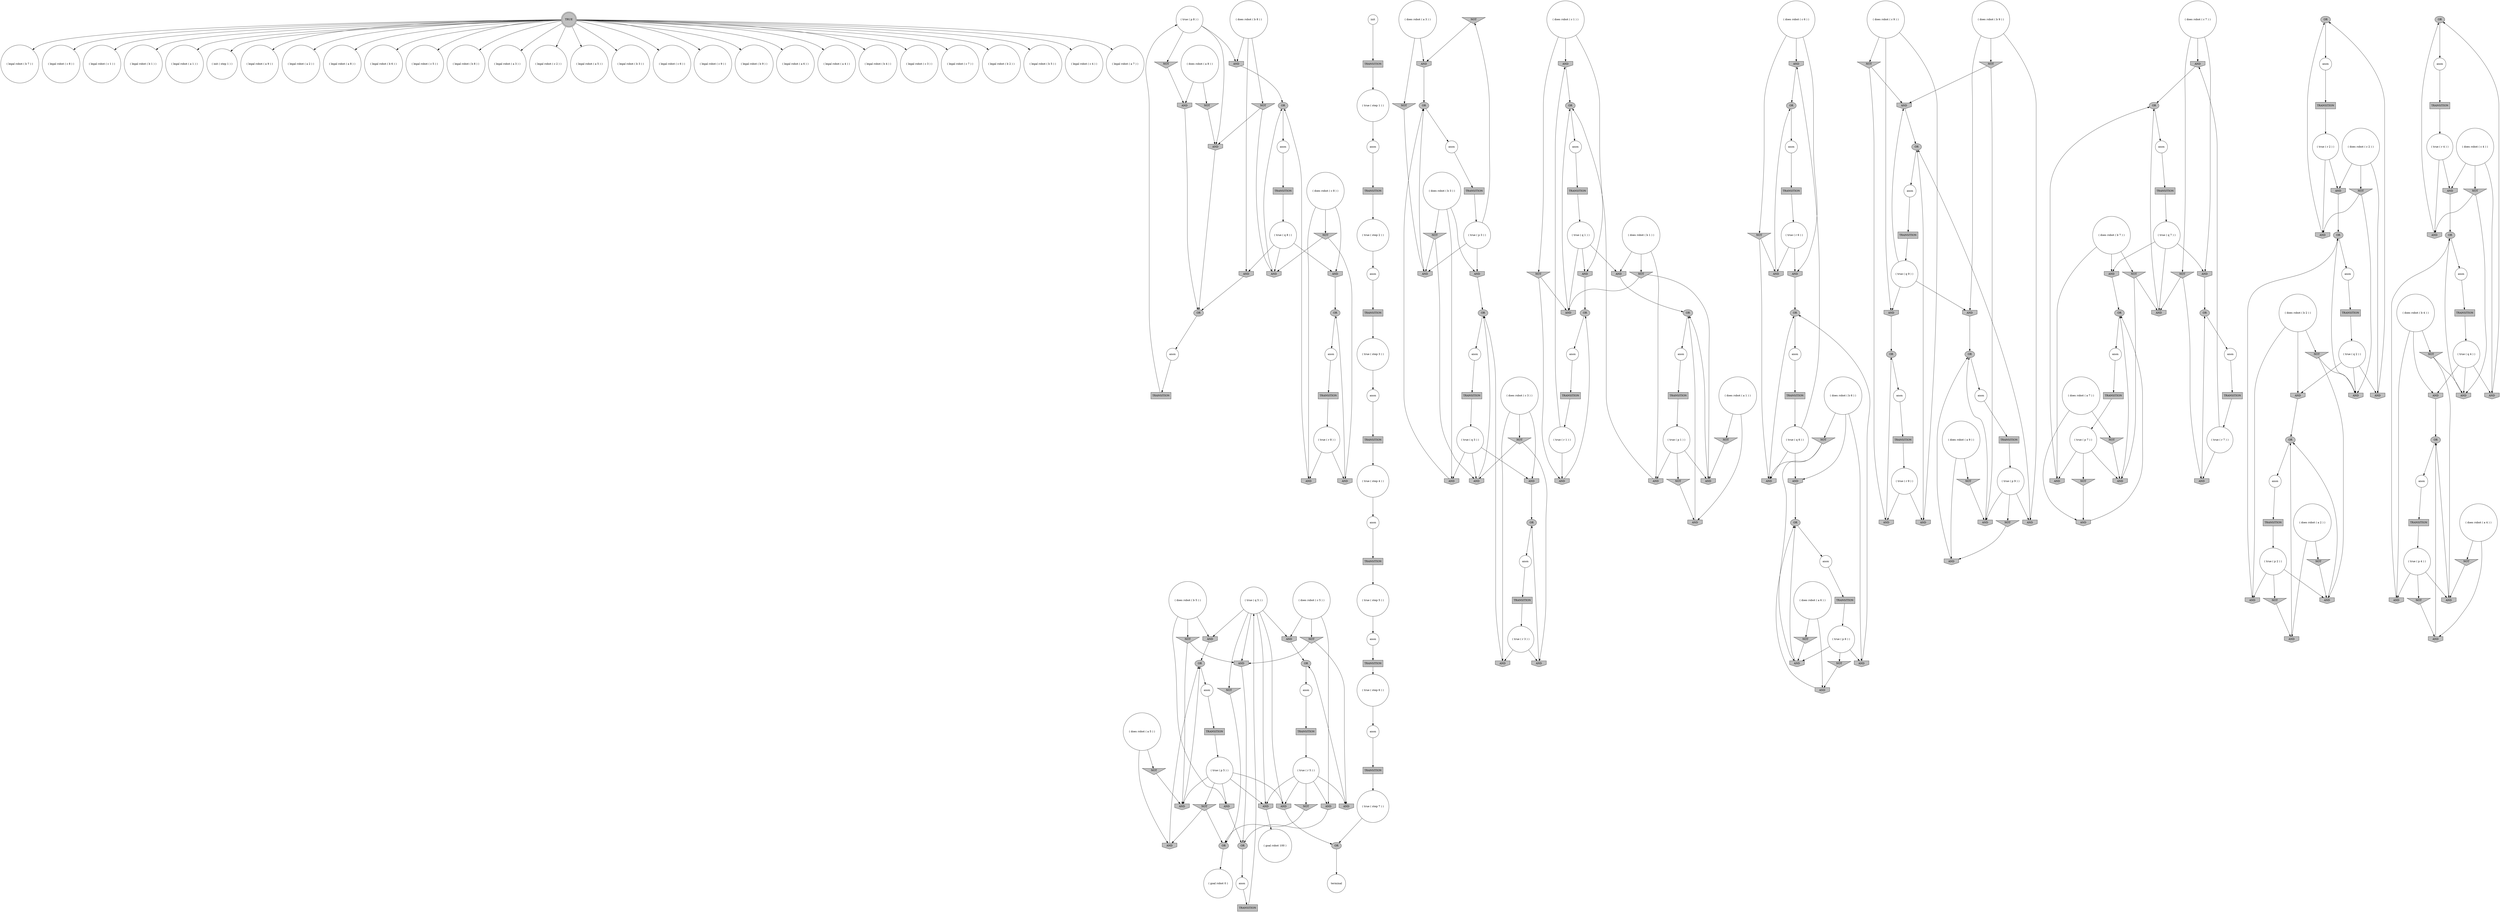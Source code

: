 digraph propNet
{
	"@b364dcb"[shape=circle, style= filled, fillcolor=white, label="( legal robot ( b 7 ) )"]; 
	"@1786ed7a"[shape=circle, style= filled, fillcolor=white, label="( true ( p 8 ) )"]; "@1786ed7a"->"@1a3526cf"; "@1786ed7a"->"@15d45d9"; "@1786ed7a"->"@70a1c582"; 
	"@4826dfcc"[shape=circle, style= filled, fillcolor=white, label="( goal robot 100 )"]; 
	"@5c5f1c48"[shape=invhouse, style= filled, fillcolor=grey, label="AND"]; "@5c5f1c48"->"@74c12978"; 
	"@3b06433d"[shape=invtriangle, style= filled, fillcolor=grey, label="NOT"]; "@3b06433d"->"@18287811"; 
	"@bd056de"[shape=invhouse, style= filled, fillcolor=grey, label="AND"]; "@bd056de"->"@66e8c7db"; 
	"@3852eef4"[shape=circle, style= filled, fillcolor=white, label="( legal robot ( c 8 ) )"]; 
	"@103c37f4"[shape=invhouse, style= filled, fillcolor=grey, label="AND"]; "@103c37f4"->"@46e13e7b"; 
	"@114562c5"[shape=box, style= filled, fillcolor=grey, label="TRANSITION"]; "@114562c5"->"@6c229ed4"; 
	"@1fb88122"[shape=circle, style= filled, fillcolor=white, label="anon"]; "@1fb88122"->"@30c26c8f"; 
	"@dda2737"[shape=ellipse, style= filled, fillcolor=grey, label="OR"]; "@dda2737"->"@6d4492fb"; 
	"@79f7abae"[shape=circle, style= filled, fillcolor=white, label="( does robot ( a 1 ) )"]; "@79f7abae"->"@7f2ea1dd"; "@79f7abae"->"@73286b10"; 
	"@23461d1"[shape=circle, style= filled, fillcolor=white, label="( true ( p 3 ) )"]; "@23461d1"->"@1633c3e6"; "@23461d1"->"@3b06433d"; "@23461d1"->"@7a5388b5"; 
	"@609f3e95"[shape=circle, style= filled, fillcolor=white, label="( does robot ( a 5 ) )"]; "@609f3e95"->"@76c5d9c1"; "@609f3e95"->"@5dbbd583"; 
	"@3d31f2b4"[shape=invtriangle, style= filled, fillcolor=grey, label="NOT"]; "@3d31f2b4"->"@506937f9"; "@3d31f2b4"->"@1a3526cf"; 
	"@521ba1d9"[shape=invtriangle, style= filled, fillcolor=grey, label="NOT"]; "@521ba1d9"->"@7a5388b5"; 
	"@28294f62"[shape=invtriangle, style= filled, fillcolor=grey, label="NOT"]; "@28294f62"->"@301abf87"; "@28294f62"->"@56e20ef8"; 
	"@5acad437"[shape=invhouse, style= filled, fillcolor=grey, label="AND"]; "@5acad437"->"@7aba175f"; 
	"@7b99f8e6"[shape=invtriangle, style= filled, fillcolor=grey, label="NOT"]; "@7b99f8e6"->"@3857dc15"; "@7b99f8e6"->"@39a4036f"; 
	"@190872ce"[shape=invhouse, style= filled, fillcolor=grey, label="AND"]; "@190872ce"->"@46e13e7b"; 
	"@15a4eb56"[shape=invhouse, style= filled, fillcolor=grey, label="AND"]; "@15a4eb56"->"@6d0718b7"; 
	"@3eb68e0e"[shape=box, style= filled, fillcolor=grey, label="TRANSITION"]; "@3eb68e0e"->"@3dd81ec9"; 
	"@39a4036f"[shape=invhouse, style= filled, fillcolor=grey, label="AND"]; "@39a4036f"->"@1217e615"; 
	"@57e40274"[shape=invhouse, style= filled, fillcolor=grey, label="AND"]; "@57e40274"->"@a25ef73"; 
	"@5b5b55bc"[shape=ellipse, style= filled, fillcolor=grey, label="OR"]; "@5b5b55bc"->"@4959d87f"; 
	"@33a998c7"[shape=box, style= filled, fillcolor=grey, label="TRANSITION"]; "@33a998c7"->"@1053a9d5"; 
	"@412beeec"[shape=box, style= filled, fillcolor=grey, label="TRANSITION"]; "@412beeec"->"@5ff6de1"; 
	"@5da5e65f"[shape=circle, style= filled, fillcolor=white, label="( does robot ( b 2 ) )"]; "@5da5e65f"->"@690ff62a"; "@5da5e65f"->"@36b79701"; "@5da5e65f"->"@651ee017"; 
	"@71d382ab"[shape=circle, style= filled, fillcolor=white, label="( legal robot ( c 1 ) )"]; 
	"@54cee271"[shape=box, style= filled, fillcolor=grey, label="TRANSITION"]; "@54cee271"->"@3d950e0a"; 
	"@69e94001"[shape=circle, style= filled, fillcolor=white, label="anon"]; "@69e94001"->"@52287b58"; 
	"@31836aea"[shape=invhouse, style= filled, fillcolor=grey, label="AND"]; "@31836aea"->"@66e8c7db"; 
	"@7284aa02"[shape=ellipse, style= filled, fillcolor=grey, label="OR"]; "@7284aa02"->"@63b5a40a"; 
	"@64273f4e"[shape=invhouse, style= filled, fillcolor=grey, label="AND"]; "@64273f4e"->"@5dac13d7"; 
	"@6d56d7c8"[shape=circle, style= filled, fillcolor=white, label="( legal robot ( b 1 ) )"]; 
	"@41c7d56b"[shape=circle, style= filled, fillcolor=white, label="anon"]; "@41c7d56b"->"@4b94ba17"; 
	"@74b70648"[shape=box, style= filled, fillcolor=grey, label="TRANSITION"]; "@74b70648"->"@1ca37c6a"; 
	"@1f61509b"[shape=box, style= filled, fillcolor=grey, label="TRANSITION"]; "@1f61509b"->"@2c1450bd"; 
	"@699c9f16"[shape=circle, style= filled, fillcolor=white, label="anon"]; "@699c9f16"->"@2c65394b"; 
	"@62577c5e"[shape=box, style= filled, fillcolor=grey, label="TRANSITION"]; "@62577c5e"->"@6d13e8f3"; 
	"@2c92af24"[shape=box, style= filled, fillcolor=grey, label="TRANSITION"]; "@2c92af24"->"@3edd89f9"; 
	"@495a2dc4"[shape=circle, style= filled, fillcolor=white, label="( true ( r 4 ) )"]; "@495a2dc4"->"@51af4309"; "@495a2dc4"->"@679b2faf"; 
	"@3c870e2f"[shape=invhouse, style= filled, fillcolor=grey, label="AND"]; "@3c870e2f"->"@64626fd2"; 
	"@2743724e"[shape=box, style= filled, fillcolor=grey, label="TRANSITION"]; "@2743724e"->"@495a2dc4"; 
	"@66c360a5"[shape=circle, style= filled, fillcolor=white, label="( legal robot ( a 1 ) )"]; 
	"@4fc64ed8"[shape=circle, style= filled, fillcolor=white, label="anon"]; "@4fc64ed8"->"@3c6b93c5"; 
	"@6dabbec4"[shape=invhouse, style= filled, fillcolor=grey, label="AND"]; "@6dabbec4"->"@7284aa02"; 
	"@408b6c39"[shape=circle, style= filled, fillcolor=white, label="anon"]; "@408b6c39"->"@1029f93b"; 
	"@5c76458f"[shape=circle, style= filled, fillcolor=white, label="( init ( step 1 ) )"]; 
	"@1627c16"[shape=circle, style= filled, fillcolor=white, label="anon"]; "@1627c16"->"@dfeaf06"; 
	"@4cd1ad08"[shape=circle, style= filled, fillcolor=white, label="anon"]; "@4cd1ad08"->"@436d4b50"; 
	"@262f4813"[shape=invhouse, style= filled, fillcolor=grey, label="AND"]; "@262f4813"->"@1217e615"; 
	"@20c62080"[shape=circle, style= filled, fillcolor=white, label="( true ( r 8 ) )"]; "@20c62080"->"@5b2ddfe4"; "@20c62080"->"@6e30fc1f"; 
	"@4b51ac10"[shape=circle, style= filled, fillcolor=white, label="( goal robot 0 )"]; 
	"@32b95f72"[shape=circle, style= filled, fillcolor=white, label="( does robot ( c 1 ) )"]; "@32b95f72"->"@bd056de"; "@32b95f72"->"@bba92db"; "@32b95f72"->"@28294f62"; 
	"@6e30fc1f"[shape=invhouse, style= filled, fillcolor=grey, label="AND"]; "@6e30fc1f"->"@3c0a30fd"; 
	"@3979c7cf"[shape=invhouse, style= filled, fillcolor=grey, label="AND"]; "@3979c7cf"->"@6699176f"; 
	"@50a69b6b"[shape=circle, style= filled, fillcolor=white, label="( true ( q 8 ) )"]; "@50a69b6b"->"@37c398e"; "@50a69b6b"->"@506937f9"; "@50a69b6b"->"@4e842e74"; 
	"@4a2ba88c"[shape=invtriangle, style= filled, fillcolor=grey, label="NOT"]; "@4a2ba88c"->"@7846a55e"; "@4a2ba88c"->"@27ed688f"; 
	"@3d950e0a"[shape=circle, style= filled, fillcolor=white, label="( true ( step 1 ) )"]; "@3d950e0a"->"@52257b34"; 
	"@464d28c7"[shape=invhouse, style= filled, fillcolor=grey, label="AND"]; "@464d28c7"->"@64626fd2"; 
	"@3d89acb5"[shape=ellipse, style= filled, fillcolor=grey, label="OR"]; "@3d89acb5"->"@19a9bea3"; 
	"@3c992fa5"[shape=circle, style= filled, fillcolor=white, label="anon"]; "@3c992fa5"->"@412beeec"; 
	"@4cad4d40"[shape=circle, style= filled, fillcolor=white, label="( true ( q 5 ) )"]; "@4cad4d40"->"@94f1726"; "@4cad4d40"->"@79ef3ccd"; "@4cad4d40"->"@2f4c7a98"; "@4cad4d40"->"@20ca5bff"; "@4cad4d40"->"@57e40274"; "@4cad4d40"->"@64273f4e"; 
	"@74e16785"[shape=invtriangle, style= filled, fillcolor=grey, label="NOT"]; "@74e16785"->"@7a5388b5"; "@74e16785"->"@546e3e5e"; 
	"@1053a9d5"[shape=circle, style= filled, fillcolor=white, label="( true ( p 7 ) )"]; "@1053a9d5"->"@2224ea85"; "@1053a9d5"->"@78871e65"; "@1053a9d5"->"@320f6398"; 
	"@22cf3539"[shape=invtriangle, style= filled, fillcolor=grey, label="NOT"]; "@22cf3539"->"@51af4309"; "@22cf3539"->"@27ed688f"; 
	"@1798928"[shape=circle, style= filled, fillcolor=white, label="( does robot ( a 3 ) )"]; "@1798928"->"@18287811"; "@1798928"->"@521ba1d9"; 
	"@94f1726"[shape=invhouse, style= filled, fillcolor=grey, label="AND"]; "@94f1726"->"@74c12978"; 
	"@3589c12a"[shape=circle, style= filled, fillcolor=white, label="anon"]; "@3589c12a"->"@68c0890f"; 
	"@50152643"[shape=invhouse, style= filled, fillcolor=grey, label="AND"]; "@50152643"->"@1a8fa0d1"; 
	"@6a6014f7"[shape=circle, style= filled, fillcolor=white, label="( true ( q 9 ) )"]; "@6a6014f7"->"@79f7896f"; "@6a6014f7"->"@3857dc15"; "@6a6014f7"->"@262f4813"; 
	"@7c41f227"[shape=invhouse, style= filled, fillcolor=grey, label="AND"]; "@7c41f227"->"@310dd4c8"; 
	"@37c398e"[shape=invhouse, style= filled, fillcolor=grey, label="AND"]; "@37c398e"->"@2a24bfaa"; 
	"@690ff62a"[shape=invhouse, style= filled, fillcolor=grey, label="AND"]; "@690ff62a"->"@201532fc"; 
	"@2a24bfaa"[shape=ellipse, style= filled, fillcolor=grey, label="OR"]; "@2a24bfaa"->"@52a34783"; 
	"@5fb9f88b"[shape=box, style= filled, fillcolor=grey, label="TRANSITION"]; "@5fb9f88b"->"@617d7c7f"; 
	"@279977bd"[shape=circle, style= filled, fillcolor=white, label="( true ( step 2 ) )"]; "@279977bd"->"@16fbcb70"; 
	"@54f5b2e4"[shape=invtriangle, style= filled, fillcolor=grey, label="NOT"]; "@54f5b2e4"->"@39a4036f"; 
	"@6257828d"[shape=circle, style= filled, fillcolor=white, label="( legal robot ( a 9 ) )"]; 
	"@64bbf7aa"[shape=invtriangle, style= filled, fillcolor=grey, label="NOT"]; "@64bbf7aa"->"@94f1726"; "@64bbf7aa"->"@7080ed90"; 
	"@6d13e8f3"[shape=circle, style= filled, fillcolor=white, label="( true ( p 2 ) )"]; "@6d13e8f3"->"@690ff62a"; "@6d13e8f3"->"@4f1adeb7"; "@6d13e8f3"->"@7b0b23cf"; 
	"@66e8c7db"[shape=ellipse, style= filled, fillcolor=grey, label="OR"]; "@66e8c7db"->"@3c992fa5"; 
	"@7846a55e"[shape=invhouse, style= filled, fillcolor=grey, label="AND"]; "@7846a55e"->"@a6dddcf"; 
	"@4ab34646"[shape=circle, style= filled, fillcolor=white, label="( does robot ( c 6 ) )"]; "@4ab34646"->"@31d1fc02"; "@4ab34646"->"@3fcac3fa"; "@4ab34646"->"@103c37f4"; 
	"@295a4523"[shape=circle, style= filled, fillcolor=white, label="( legal robot ( a 2 ) )"]; 
	"@338f7701"[shape=invtriangle, style= filled, fillcolor=grey, label="NOT"]; "@338f7701"->"@7a8d0b0f"; "@338f7701"->"@fcdfd19"; 
	"@6ce7ce4c"[shape=circle, style= filled, fillcolor=white, label="anon"]; "@6ce7ce4c"->"@5da631c2"; 
	"@27b104d7"[shape=invhouse, style= filled, fillcolor=grey, label="AND"]; "@27b104d7"->"@5b5b55bc"; 
	"@283aa791"[shape=circle, style= filled, fillcolor=white, label="( does robot ( c 4 ) )"]; "@283aa791"->"@679b2faf"; "@283aa791"->"@6dabbec4"; "@283aa791"->"@22cf3539"; 
	"@3a0b2c64"[shape=circle, style= filled, fillcolor=white, label="( does robot ( c 7 ) )"]; "@3a0b2c64"->"@521c5cd7"; "@3a0b2c64"->"@15a4eb56"; "@3a0b2c64"->"@338f7701"; 
	"@53933acb"[shape=circle, style= filled, fillcolor=white, label="anon"]; "@53933acb"->"@3eb68e0e"; 
	"@628d2280"[shape=circle, style= filled, fillcolor=white, label="( does robot ( b 1 ) )"]; "@628d2280"->"@50152643"; "@628d2280"->"@1fd4340c"; "@628d2280"->"@31836aea"; 
	"@7b0b23cf"[shape=invtriangle, style= filled, fillcolor=grey, label="NOT"]; "@7b0b23cf"->"@185c2a25"; 
	"@20ca5bff"[shape=invhouse, style= filled, fillcolor=grey, label="AND"]; "@20ca5bff"->"@3970ae0"; 
	"@35a631cc"[shape=invtriangle, style= filled, fillcolor=grey, label="NOT"]; "@35a631cc"->"@7a8d0b0f"; "@35a631cc"->"@320f6398"; 
	"@24fe2558"[shape=circle, style= filled, fillcolor=white, label="( legal robot ( a 8 ) )"]; 
	"@79ef3ccd"[shape=invhouse, style= filled, fillcolor=grey, label="AND"]; "@79ef3ccd"->"@4826dfcc"; 
	"@16fbcb70"[shape=circle, style= filled, fillcolor=white, label="anon"]; "@16fbcb70"->"@2df30035"; 
	"@411b1d80"[shape=invtriangle, style= filled, fillcolor=grey, label="NOT"]; "@411b1d80"->"@506937f9"; "@411b1d80"->"@5b2ddfe4"; 
	"@79f7896f"[shape=invhouse, style= filled, fillcolor=grey, label="AND"]; "@79f7896f"->"@5722cc7e"; 
	"@25a0d346"[shape=invhouse, style= filled, fillcolor=grey, label="AND"]; "@25a0d346"->"@310dd4c8"; 
	"@4453d3cf"[shape=invhouse, style= filled, fillcolor=grey, label="AND"]; "@4453d3cf"->"@3d89acb5"; 
	"@4c9fd062"[shape=box, style= filled, fillcolor=grey, label="TRANSITION"]; "@4c9fd062"->"@6612fc02"; 
	"@76c5d9c1"[shape=invtriangle, style= filled, fillcolor=grey, label="NOT"]; "@76c5d9c1"->"@7eb9132a"; 
	"@1952853d"[shape=invtriangle, style= filled, fillcolor=grey, label="NOT"]; "@1952853d"->"@1a3526cf"; 
	"@74c12978"[shape=ellipse, style= filled, fillcolor=grey, label="OR"]; "@74c12978"->"@3589c12a"; 
	"@52a34783"[shape=circle, style= filled, fillcolor=white, label="anon"]; "@52a34783"->"@15384ed5"; 
	"@646d6aa0"[shape=circle, style= filled, fillcolor=white, label="( true ( step 4 ) )"]; "@646d6aa0"->"@699c9f16"; 
	"@320f6398"[shape=invhouse, style= filled, fillcolor=grey, label="AND"]; "@320f6398"->"@310dd4c8"; 
	"@f7f0d94"[shape=invhouse, style= filled, fillcolor=grey, label="AND"]; "@f7f0d94"->"@5722cc7e"; 
	"@5b2ddfe4"[shape=invhouse, style= filled, fillcolor=grey, label="AND"]; "@5b2ddfe4"->"@2a24bfaa"; 
	"@201532fc"[shape=ellipse, style= filled, fillcolor=grey, label="OR"]; "@201532fc"->"@4fc64ed8"; 
	"@436d4b50"[shape=box, style= filled, fillcolor=grey, label="TRANSITION"]; "@436d4b50"->"@26796e1c"; 
	"@5b76de14"[shape=circle, style= filled, fillcolor=white, label="( true ( q 3 ) )"]; "@5b76de14"->"@47d978ea"; "@5b76de14"->"@4453d3cf"; "@5b76de14"->"@546e3e5e"; 
	"@35de7497"[shape=ellipse, style= filled, fillcolor=grey, label="OR"]; "@35de7497"->"@1fb88122"; 
	"@1bfd9cd5"[shape=box, style= filled, fillcolor=grey, label="TRANSITION"]; "@1bfd9cd5"->"@50a69b6b"; 
	"@7a5388b5"[shape=invhouse, style= filled, fillcolor=grey, label="AND"]; "@7a5388b5"->"@dda2737"; 
	"@546e3e5e"[shape=invhouse, style= filled, fillcolor=grey, label="AND"]; "@546e3e5e"->"@59b70f9e"; 
	"@6d4492fb"[shape=circle, style= filled, fillcolor=white, label="anon"]; "@6d4492fb"->"@38666d83"; 
	"@52c51614"[shape=circle, style= filled, fillcolor=white, label="anon"]; "@52c51614"->"@114562c5"; 
	"@1633c3e6"[shape=invhouse, style= filled, fillcolor=grey, label="AND"]; "@1633c3e6"->"@59b70f9e"; 
	"@32fd4662"[shape=circle, style= filled, fillcolor=white, label="anon"]; "@32fd4662"->"@4c9fd062"; 
	"@16881cb3"[shape=circle, style= filled, fillcolor=white, label="( does robot ( a 6 ) )"]; "@16881cb3"->"@2f24614c"; "@16881cb3"->"@42143753"; 
	"@3d3c4c09"[shape=circle, style= filled, fillcolor=white, label="( does robot ( b 6 ) )"]; "@3d3c4c09"->"@41a40247"; "@3d3c4c09"->"@3ebc312f"; "@3d3c4c09"->"@32486cdd"; 
	"@6a643edd"[shape=circle, style= filled, fillcolor=white, label="anon"]; "@6a643edd"->"@1f61509b"; 
	"@4b8706f6"[shape=circle, style= filled, fillcolor=white, label="anon"]; "@4b8706f6"->"@2a6c9ec6"; 
	"@29949f78"[shape=ellipse, style= filled, fillcolor=grey, label="OR"]; "@29949f78"->"@5c71949b"; 
	"@40a0a36"[shape=invtriangle, style= filled, fillcolor=grey, label="NOT"]; "@40a0a36"->"@2f24614c"; 
	"@9e21f52"[shape=circle, style= filled, fillcolor=white, label="( legal robot ( b 6 ) )"]; 
	"@3970ae0"[shape=ellipse, style= filled, fillcolor=grey, label="OR"]; "@3970ae0"->"@314af9f7"; 
	"@a6dddcf"[shape=ellipse, style= filled, fillcolor=grey, label="OR"]; "@a6dddcf"->"@32fd4662"; 
	"@41a7c484"[shape=doublecircle, style= filled, fillcolor=grey, label="TRUE"]; "@41a7c484"->"@4cc5f20f"; "@41a7c484"->"@b364dcb"; "@41a7c484"->"@66c360a5"; "@41a7c484"->"@1a2d502d"; "@41a7c484"->"@3852eef4"; "@41a7c484"->"@6257828d"; "@41a7c484"->"@5c76458f"; "@41a7c484"->"@5f3c296b"; "@41a7c484"->"@7527e2ee"; "@41a7c484"->"@2add5681"; "@41a7c484"->"@295a4523"; "@41a7c484"->"@5903d246"; "@41a7c484"->"@5796de29"; "@41a7c484"->"@24d37b87"; "@41a7c484"->"@6639be68"; "@41a7c484"->"@1c45ce17"; "@41a7c484"->"@7b19753"; "@41a7c484"->"@6070c38c"; "@41a7c484"->"@24fe2558"; "@41a7c484"->"@da3b359"; "@41a7c484"->"@9e21f52"; "@41a7c484"->"@6bef4b2b"; "@41a7c484"->"@41e22632"; "@41a7c484"->"@71d382ab"; "@41a7c484"->"@14eac7c8"; "@41a7c484"->"@76539f0d"; "@41a7c484"->"@6571120a"; "@41a7c484"->"@6d56d7c8"; 
	"@1029f93b"[shape=box, style= filled, fillcolor=grey, label="TRANSITION"]; "@1029f93b"->"@455dd32a"; 
	"@310dd4c8"[shape=ellipse, style= filled, fillcolor=grey, label="OR"]; "@310dd4c8"->"@30cafa1"; 
	"@23b67d6a"[shape=circle, style= filled, fillcolor=white, label="( true ( q 2 ) )"]; "@23b67d6a"->"@6f3b625b"; "@23b67d6a"->"@7c9b87f6"; "@23b67d6a"->"@651ee017"; 
	"@3e81018b"[shape=invtriangle, style= filled, fillcolor=grey, label="NOT"]; "@3e81018b"->"@78c6cbc"; 
	"@4f1adeb7"[shape=invhouse, style= filled, fillcolor=grey, label="AND"]; "@4f1adeb7"->"@5e725967"; 
	"@3be0e954"[shape=circle, style= filled, fillcolor=white, label="( does robot ( c 2 ) )"]; "@3be0e954"->"@51f1e39b"; "@3be0e954"->"@6f3b625b"; "@3be0e954"->"@2af6a882"; 
	"@46b29c9d"[shape=invtriangle, style= filled, fillcolor=grey, label="NOT"]; "@46b29c9d"->"@7846a55e"; 
	"@bba92db"[shape=invhouse, style= filled, fillcolor=grey, label="AND"]; "@bba92db"->"@365878d2"; 
	"@1294aa42"[shape=invhouse, style= filled, fillcolor=grey, label="AND"]; "@1294aa42"->"@35de7497"; 
	"@5ff6de1"[shape=circle, style= filled, fillcolor=white, label="( true ( q 1 ) )"]; "@5ff6de1"->"@50152643"; "@5ff6de1"->"@56e20ef8"; "@5ff6de1"->"@bba92db"; 
	"@1a8fa0d1"[shape=ellipse, style= filled, fillcolor=grey, label="OR"]; "@1a8fa0d1"->"@4b8706f6"; 
	"@24a51027"[shape=invhouse, style= filled, fillcolor=grey, label="AND"]; "@24a51027"->"@1a8fa0d1"; 
	"@5f3c296b"[shape=circle, style= filled, fillcolor=white, label="( legal robot ( a 3 ) )"]; 
	"@47d978ea"[shape=invhouse, style= filled, fillcolor=grey, label="AND"]; "@47d978ea"->"@dda2737"; 
	"@64626fd2"[shape=ellipse, style= filled, fillcolor=grey, label="OR"]; "@64626fd2"->"@7a9b777a"; 
	"@3fcac3fa"[shape=invtriangle, style= filled, fillcolor=grey, label="NOT"]; "@3fcac3fa"->"@190872ce"; "@3fcac3fa"->"@5acad437"; 
	"@2af6a882"[shape=invtriangle, style= filled, fillcolor=grey, label="NOT"]; "@2af6a882"->"@7c9b87f6"; "@2af6a882"->"@27b104d7"; 
	"@5903d246"[shape=circle, style= filled, fillcolor=white, label="( legal robot ( b 3 ) )"]; 
	"@4eb3c24f"[shape=circle, style= filled, fillcolor=white, label="( does robot ( b 9 ) )"]; "@4eb3c24f"->"@7b99f8e6"; "@4eb3c24f"->"@464d28c7"; "@4eb3c24f"->"@262f4813"; 
	"@56b4d39c"[shape=circle, style= filled, fillcolor=white, label="( true ( r 2 ) )"]; "@56b4d39c"->"@51f1e39b"; "@56b4d39c"->"@27b104d7"; 
	"@36b79701"[shape=invtriangle, style= filled, fillcolor=grey, label="NOT"]; "@36b79701"->"@4f1adeb7"; "@36b79701"->"@7c9b87f6"; 
	"@3dd81ec9"[shape=circle, style= filled, fillcolor=white, label="( true ( step 7 ) )"]; "@3dd81ec9"->"@3970ae0"; 
	"@1c45ce17"[shape=circle, style= filled, fillcolor=white, label="( legal robot ( a 6 ) )"]; 
	"@7f2ea1dd"[shape=invhouse, style= filled, fillcolor=grey, label="AND"]; "@7f2ea1dd"->"@1a8fa0d1"; 
	"@3ebc312f"[shape=invhouse, style= filled, fillcolor=grey, label="AND"]; "@3ebc312f"->"@16e334a"; 
	"@56e20ef8"[shape=invhouse, style= filled, fillcolor=grey, label="AND"]; "@56e20ef8"->"@66e8c7db"; 
	"@6c229ed4"[shape=circle, style= filled, fillcolor=white, label="( true ( step 6 ) )"]; "@6c229ed4"->"@53933acb"; 
	"@6070c38c"[shape=circle, style= filled, fillcolor=white, label="( legal robot ( b 4 ) )"]; 
	"@7b19753"[shape=circle, style= filled, fillcolor=white, label="( legal robot ( a 4 ) )"]; 
	"@4a8d3d62"[shape=invtriangle, style= filled, fillcolor=grey, label="NOT"]; "@4a8d3d62"->"@94f1726"; "@4a8d3d62"->"@7eb9132a"; 
	"@fcdfd19"[shape=invhouse, style= filled, fillcolor=grey, label="AND"]; "@fcdfd19"->"@29949f78"; 
	"@5e30c963"[shape=circle, style= filled, fillcolor=white, label="( does robot ( a 9 ) )"]; "@5e30c963"->"@716136f0"; "@5e30c963"->"@54f5b2e4"; 
	"@2c1450bd"[shape=circle, style= filled, fillcolor=white, label="( true ( r 1 ) )"]; "@2c1450bd"->"@301abf87"; "@2c1450bd"->"@bd056de"; 
	"@23bf8cd5"[shape=box, style= filled, fillcolor=grey, label="TRANSITION"]; "@23bf8cd5"->"@206cc2a4"; 
	"@677210a5"[shape=circle, style= filled, fillcolor=white, label="( true ( step 3 ) )"]; "@677210a5"->"@41c7d56b"; 
	"@5f0275fa"[shape=circle, style= filled, fillcolor=white, label="anon"]; "@5f0275fa"->"@2c92af24"; 
	"@38666d83"[shape=box, style= filled, fillcolor=grey, label="TRANSITION"]; "@38666d83"->"@23461d1"; 
	"@42143753"[shape=invtriangle, style= filled, fillcolor=grey, label="NOT"]; "@42143753"->"@7691a4fb"; 
	"@52257b34"[shape=circle, style= filled, fillcolor=white, label="anon"]; "@52257b34"->"@4a0ce796"; 
	"@4cc5f20f"[shape=circle, style= filled, fillcolor=white, label="( legal robot ( c 5 ) )"]; 
	"@3c0a30fd"[shape=ellipse, style= filled, fillcolor=grey, label="OR"]; "@3c0a30fd"->"@411650d6"; 
	"@5da631c2"[shape=box, style= filled, fillcolor=grey, label="TRANSITION"]; "@5da631c2"->"@4413515e"; 
	"@521c5cd7"[shape=invhouse, style= filled, fillcolor=grey, label="AND"]; "@521c5cd7"->"@29949f78"; 
	"@4a0ce796"[shape=box, style= filled, fillcolor=grey, label="TRANSITION"]; "@4a0ce796"->"@279977bd"; 
	"@59b70f9e"[shape=ellipse, style= filled, fillcolor=grey, label="OR"]; "@59b70f9e"->"@1627c16"; 
	"@4413515e"[shape=circle, style= filled, fillcolor=white, label="( true ( q 7 ) )"]; "@4413515e"->"@7c41f227"; "@4413515e"->"@521c5cd7"; "@4413515e"->"@7a8d0b0f"; 
	"@7a9b777a"[shape=circle, style= filled, fillcolor=white, label="anon"]; "@7a9b777a"->"@3d057305"; 
	"@6f3b625b"[shape=invhouse, style= filled, fillcolor=grey, label="AND"]; "@6f3b625b"->"@5b5b55bc"; 
	"@506937f9"[shape=invhouse, style= filled, fillcolor=grey, label="AND"]; "@506937f9"->"@3c0a30fd"; 
	"@26796e1c"[shape=circle, style= filled, fillcolor=white, label="( true ( q 4 ) )"]; "@26796e1c"->"@6dabbec4"; "@26796e1c"->"@27ed688f"; "@26796e1c"->"@1dbef987"; 
	"@254ba9a2"[shape=circle, style= filled, fillcolor=white, label="anon"]; "@254ba9a2"->"@62577c5e"; 
	"@3166aab6"[shape=ellipse, style= filled, fillcolor=grey, label="OR"]; "@3166aab6"->"@4b51ac10"; 
	"@5dbbd583"[shape=invhouse, style= filled, fillcolor=grey, label="AND"]; "@5dbbd583"->"@a25ef73"; 
	"@27ed688f"[shape=invhouse, style= filled, fillcolor=grey, label="AND"]; "@27ed688f"->"@6699176f"; 
	"@53e6978d"[shape=circle, style= filled, fillcolor=white, label="( true ( p 6 ) )"]; "@53e6978d"->"@7691a4fb"; "@53e6978d"->"@32486cdd"; "@53e6978d"->"@40a0a36"; 
	"@5a4fdf11"[shape=invhouse, style= filled, fillcolor=grey, label="AND"]; "@5a4fdf11"->"@74c12978"; 
	"@3ab28980"[shape=box, style= filled, fillcolor=grey, label="TRANSITION"]; "@3ab28980"->"@79a93f38"; 
	"@4c4ab84c"[shape=circle, style= filled, fillcolor=white, label="anon"]; "@4c4ab84c"->"@23bf8cd5"; 
	"@4a005364"[shape=invhouse, style= filled, fillcolor=grey, label="AND"]; "@4a005364"->"@59b70f9e"; 
	"@18287811"[shape=invhouse, style= filled, fillcolor=grey, label="AND"]; "@18287811"->"@dda2737"; 
	"@7eac4d3b"[shape=invhouse, style= filled, fillcolor=grey, label="AND"]; "@7eac4d3b"->"@3d89acb5"; 
	"@79a93f38"[shape=circle, style= filled, fillcolor=white, label="( true ( r 6 ) )"]; "@79a93f38"->"@190872ce"; "@79a93f38"->"@31d1fc02"; 
	"@4f299f7e"[shape=circle, style= filled, fillcolor=white, label="( does robot ( b 7 ) )"]; "@4f299f7e"->"@7c41f227"; "@4f299f7e"->"@78871e65"; "@4f299f7e"->"@35a631cc"; 
	"@30c26c8f"[shape=box, style= filled, fillcolor=grey, label="TRANSITION"]; "@30c26c8f"->"@1786ed7a"; 
	"@4f549ceb"[shape=circle, style= filled, fillcolor=white, label="anon"]; "@4f549ceb"->"@5fb9f88b"; 
	"@5796de29"[shape=circle, style= filled, fillcolor=white, label="( legal robot ( c 6 ) )"]; 
	"@7eb9132a"[shape=invhouse, style= filled, fillcolor=grey, label="AND"]; "@7eb9132a"->"@a25ef73"; 
	"@40974600"[shape=invtriangle, style= filled, fillcolor=grey, label="NOT"]; "@40974600"->"@3166aab6"; 
	"@32486cdd"[shape=invhouse, style= filled, fillcolor=grey, label="AND"]; "@32486cdd"->"@7aba175f"; 
	"@eb3ae5c"[shape=circle, style= filled, fillcolor=white, label="( does robot ( c 9 ) )"]; "@eb3ae5c"->"@79f7896f"; "@eb3ae5c"->"@367c218e"; "@eb3ae5c"->"@3c870e2f"; 
	"@141ed7ac"[shape=circle, style= filled, fillcolor=white, label="( does robot ( b 3 ) )"]; "@141ed7ac"->"@1633c3e6"; "@141ed7ac"->"@47d978ea"; "@141ed7ac"->"@74e16785"; 
	"@63e5ba24"[shape=circle, style= filled, fillcolor=white, label="( does robot ( c 3 ) )"]; "@63e5ba24"->"@4a005364"; "@63e5ba24"->"@4453d3cf"; "@63e5ba24"->"@7f1fc4b8"; 
	"@5e725967"[shape=ellipse, style= filled, fillcolor=grey, label="OR"]; "@5e725967"->"@254ba9a2"; 
	"@78c6cbc"[shape=invhouse, style= filled, fillcolor=grey, label="AND"]; "@78c6cbc"->"@a6dddcf"; 
	"@6d0718b7"[shape=ellipse, style= filled, fillcolor=grey, label="OR"]; "@6d0718b7"->"@6ce7ce4c"; 
	"@78482bad"[shape=circle, style= filled, fillcolor=white, label="( does robot ( b 4 ) )"]; "@78482bad"->"@4a2ba88c"; "@78482bad"->"@3979c7cf"; "@78482bad"->"@1dbef987"; 
	"@4959d87f"[shape=circle, style= filled, fillcolor=white, label="anon"]; "@4959d87f"->"@4328594c"; 
	"@411650d6"[shape=circle, style= filled, fillcolor=white, label="anon"]; "@411650d6"->"@1bfd9cd5"; 
	"@314af9f7"[shape=circle, style= filled, fillcolor=white, label="terminal"]; 
	"@1a3526cf"[shape=invhouse, style= filled, fillcolor=grey, label="AND"]; "@1a3526cf"->"@35de7497"; 
	"@2a6c9ec6"[shape=box, style= filled, fillcolor=grey, label="TRANSITION"]; "@2a6c9ec6"->"@50c7833c"; 
	"@4e842e74"[shape=invhouse, style= filled, fillcolor=grey, label="AND"]; "@4e842e74"->"@35de7497"; 
	"@2f4c7a98"[shape=invtriangle, style= filled, fillcolor=grey, label="NOT"]; "@2f4c7a98"->"@3166aab6"; 
	"@7a8d0b0f"[shape=invhouse, style= filled, fillcolor=grey, label="AND"]; "@7a8d0b0f"->"@6d0718b7"; 
	"@7080ed90"[shape=invhouse, style= filled, fillcolor=grey, label="AND"]; "@7080ed90"->"@5dac13d7"; 
	"@3c6b93c5"[shape=box, style= filled, fillcolor=grey, label="TRANSITION"]; "@3c6b93c5"->"@23b67d6a"; 
	"@76539f0d"[shape=circle, style= filled, fillcolor=white, label="( legal robot ( c 4 ) )"]; 
	"@3edd89f9"[shape=circle, style= filled, fillcolor=white, label="( true ( p 9 ) )"]; "@3edd89f9"->"@5ab05fcb"; "@3edd89f9"->"@464d28c7"; "@3edd89f9"->"@39a4036f"; 
	"@1ca37c6a"[shape=circle, style= filled, fillcolor=white, label="( true ( r 7 ) )"]; "@1ca37c6a"->"@15a4eb56"; "@1ca37c6a"->"@fcdfd19"; 
	"@702eef15"[shape=circle, style= filled, fillcolor=white, label="( does robot ( a 8 ) )"]; "@702eef15"->"@1294aa42"; "@702eef15"->"@1952853d"; 
	"@206cc2a4"[shape=circle, style= filled, fillcolor=white, label="( true ( r 5 ) )"]; "@206cc2a4"->"@5a4fdf11"; "@206cc2a4"->"@79ef3ccd"; "@206cc2a4"->"@20ca5bff"; "@206cc2a4"->"@7080ed90"; "@206cc2a4"->"@40974600"; 
	"@301abf87"[shape=invhouse, style= filled, fillcolor=grey, label="AND"]; "@301abf87"->"@365878d2"; 
	"@63956391"[shape=circle, style= filled, fillcolor=white, label="( does robot ( c 5 ) )"]; "@63956391"->"@5a4fdf11"; "@63956391"->"@64273f4e"; "@63956391"->"@64bbf7aa"; 
	"@1a2d502d"[shape=circle, style= filled, fillcolor=white, label="( legal robot ( b 8 ) )"]; 
	"@52287b58"[shape=box, style= filled, fillcolor=grey, label="TRANSITION"]; "@52287b58"->"@53e6978d"; 
	"@70a1c582"[shape=invhouse, style= filled, fillcolor=grey, label="AND"]; "@70a1c582"->"@3c0a30fd"; 
	"@7c9b87f6"[shape=invhouse, style= filled, fillcolor=grey, label="AND"]; "@7c9b87f6"->"@201532fc"; 
	"@5c71949b"[shape=circle, style= filled, fillcolor=white, label="anon"]; "@5c71949b"->"@74b70648"; 
	"@455dd32a"[shape=circle, style= filled, fillcolor=white, label="( true ( p 5 ) )"]; "@455dd32a"->"@79ef3ccd"; "@455dd32a"->"@5c5f1c48"; "@455dd32a"->"@20ca5bff"; "@455dd32a"->"@1e1079ff"; "@455dd32a"->"@7eb9132a"; 
	"@5e54777e"[shape=circle, style= filled, fillcolor=white, label="( true ( r 9 ) )"]; "@5e54777e"->"@3c870e2f"; "@5e54777e"->"@f7f0d94"; 
	"@51af4309"[shape=invhouse, style= filled, fillcolor=grey, label="AND"]; "@51af4309"->"@7284aa02"; 
	"@30cafa1"[shape=circle, style= filled, fillcolor=white, label="anon"]; "@30cafa1"->"@33a998c7"; 
	"@5ab05fcb"[shape=invtriangle, style= filled, fillcolor=grey, label="NOT"]; "@5ab05fcb"->"@716136f0"; 
	"@4b94ba17"[shape=box, style= filled, fillcolor=grey, label="TRANSITION"]; "@4b94ba17"->"@646d6aa0"; 
	"@2add5681"[shape=circle, style= filled, fillcolor=white, label="( legal robot ( a 5 ) )"]; 
	"@7aba175f"[shape=ellipse, style= filled, fillcolor=grey, label="OR"]; "@7aba175f"->"@4f549ceb"; 
	"@5dac13d7"[shape=ellipse, style= filled, fillcolor=grey, label="OR"]; "@5dac13d7"->"@4c4ab84c"; 
	"@6639be68"[shape=circle, style= filled, fillcolor=white, label="( legal robot ( b 9 ) )"]; 
	"@1217e615"[shape=ellipse, style= filled, fillcolor=grey, label="OR"]; "@1217e615"->"@5f0275fa"; 
	"@78871e65"[shape=invhouse, style= filled, fillcolor=grey, label="AND"]; "@78871e65"->"@6d0718b7"; 
	"@1fd4340c"[shape=invtriangle, style= filled, fillcolor=grey, label="NOT"]; "@1fd4340c"->"@56e20ef8"; "@1fd4340c"->"@24a51027"; 
	"@2b52e961"[shape=box, style= filled, fillcolor=grey, label="TRANSITION"]; "@2b52e961"->"@5e54777e"; 
	"@375b4ad2"[shape=circle, style= filled, fillcolor=white, label="( does robot ( b 5 ) )"]; "@375b4ad2"->"@5c5f1c48"; "@375b4ad2"->"@4a8d3d62"; "@375b4ad2"->"@57e40274"; 
	"@11fb24d3"[shape=invtriangle, style= filled, fillcolor=grey, label="NOT"]; "@11fb24d3"->"@7f2ea1dd"; 
	"@16e334a"[shape=ellipse, style= filled, fillcolor=grey, label="OR"]; "@16e334a"->"@69e94001"; 
	"@2bf09a31"[shape=circle, style= filled, fillcolor=white, label="( does robot ( c 8 ) )"]; "@2bf09a31"->"@37c398e"; "@2bf09a31"->"@411b1d80"; "@2bf09a31"->"@6e30fc1f"; 
	"@6bef4b2b"[shape=circle, style= filled, fillcolor=white, label="( legal robot ( c 7 ) )"]; 
	"@19a9bea3"[shape=circle, style= filled, fillcolor=white, label="anon"]; "@19a9bea3"->"@5057f57f"; 
	"@68c0890f"[shape=box, style= filled, fillcolor=grey, label="TRANSITION"]; "@68c0890f"->"@4cad4d40"; 
	"@78a974c7"[shape=circle, style= filled, fillcolor=white, label="( does robot ( b 8 ) )"]; "@78a974c7"->"@4e842e74"; "@78a974c7"->"@3d31f2b4"; "@78a974c7"->"@70a1c582"; 
	"@7691a4fb"[shape=invhouse, style= filled, fillcolor=grey, label="AND"]; "@7691a4fb"->"@16e334a"; 
	"@41e22632"[shape=circle, style= filled, fillcolor=white, label="( legal robot ( b 2 ) )"]; 
	"@14eac7c8"[shape=circle, style= filled, fillcolor=white, label="( legal robot ( b 5 ) )"]; 
	"@15d45d9"[shape=invtriangle, style= filled, fillcolor=grey, label="NOT"]; "@15d45d9"->"@1294aa42"; 
	"@1e1079ff"[shape=invtriangle, style= filled, fillcolor=grey, label="NOT"]; "@1e1079ff"->"@3166aab6"; "@1e1079ff"->"@5dbbd583"; 
	"@2df30035"[shape=box, style= filled, fillcolor=grey, label="TRANSITION"]; "@2df30035"->"@677210a5"; 
	"@651ee017"[shape=invhouse, style= filled, fillcolor=grey, label="AND"]; "@651ee017"->"@5e725967"; 
	"@62029d75"[shape=circle, style= filled, fillcolor=white, label="( true ( r 3 ) )"]; "@62029d75"->"@4a005364"; "@62029d75"->"@7eac4d3b"; 
	"@5057f57f"[shape=box, style= filled, fillcolor=grey, label="TRANSITION"]; "@5057f57f"->"@62029d75"; 
	"@617d7c7f"[shape=circle, style= filled, fillcolor=white, label="( true ( q 6 ) )"]; "@617d7c7f"->"@3ebc312f"; "@617d7c7f"->"@103c37f4"; "@617d7c7f"->"@5acad437"; 
	"@679b2faf"[shape=invhouse, style= filled, fillcolor=grey, label="AND"]; "@679b2faf"->"@6699176f"; 
	"@2f24614c"[shape=invhouse, style= filled, fillcolor=grey, label="AND"]; "@2f24614c"->"@16e334a"; 
	"@716136f0"[shape=invhouse, style= filled, fillcolor=grey, label="AND"]; "@716136f0"->"@1217e615"; 
	"@3d057305"[shape=box, style= filled, fillcolor=grey, label="TRANSITION"]; "@3d057305"->"@6a6014f7"; 
	"@a25ef73"[shape=ellipse, style= filled, fillcolor=grey, label="OR"]; "@a25ef73"->"@408b6c39"; 
	"@12381a9c"[shape=circle, style= filled, fillcolor=white, label="( does robot ( a 2 ) )"]; "@12381a9c"->"@185c2a25"; "@12381a9c"->"@215b011c"; 
	"@6612fc02"[shape=circle, style= filled, fillcolor=white, label="( true ( p 4 ) )"]; "@6612fc02"->"@3e81018b"; "@6612fc02"->"@7846a55e"; "@6612fc02"->"@3979c7cf"; 
	"@1dbef987"[shape=invhouse, style= filled, fillcolor=grey, label="AND"]; "@1dbef987"->"@a6dddcf"; 
	"@63b5a40a"[shape=circle, style= filled, fillcolor=white, label="anon"]; "@63b5a40a"->"@2743724e"; 
	"@dfeaf06"[shape=box, style= filled, fillcolor=grey, label="TRANSITION"]; "@dfeaf06"->"@5b76de14"; 
	"@7527e2ee"[shape=circle, style= filled, fillcolor=white, label="( legal robot ( c 2 ) )"]; 
	"@2224ea85"[shape=invtriangle, style= filled, fillcolor=grey, label="NOT"]; "@2224ea85"->"@25a0d346"; 
	"@6dcd2197"[shape=circle, style= filled, fillcolor=white, label="anon"]; "@6dcd2197"->"@3ab28980"; 
	"@185c2a25"[shape=invhouse, style= filled, fillcolor=grey, label="AND"]; "@185c2a25"->"@5e725967"; 
	"@24d37b87"[shape=circle, style= filled, fillcolor=white, label="( legal robot ( c 9 ) )"]; 
	"@4328594c"[shape=box, style= filled, fillcolor=grey, label="TRANSITION"]; "@4328594c"->"@56b4d39c"; 
	"@52fc9d2b"[shape=circle, style= filled, fillcolor=white, label="( does robot ( a 4 ) )"]; "@52fc9d2b"->"@46b29c9d"; "@52fc9d2b"->"@78c6cbc"; 
	"@2cea3932"[shape=circle, style= filled, fillcolor=white, label="( does robot ( a 7 ) )"]; "@2cea3932"->"@25a0d346"; "@2cea3932"->"@455118a7"; 
	"@5722cc7e"[shape=ellipse, style= filled, fillcolor=grey, label="OR"]; "@5722cc7e"->"@2d9f90e3"; 
	"@41a40247"[shape=invtriangle, style= filled, fillcolor=grey, label="NOT"]; "@41a40247"->"@7691a4fb"; "@41a40247"->"@5acad437"; 
	"@31d1fc02"[shape=invhouse, style= filled, fillcolor=grey, label="AND"]; "@31d1fc02"->"@7aba175f"; 
	"@629ca1fb"[shape=circle, style= filled, fillcolor=white, label="( true ( step 5 ) )"]; "@629ca1fb"->"@52c51614"; 
	"@2d9f90e3"[shape=circle, style= filled, fillcolor=white, label="anon"]; "@2d9f90e3"->"@2b52e961"; 
	"@455118a7"[shape=invtriangle, style= filled, fillcolor=grey, label="NOT"]; "@455118a7"->"@320f6398"; 
	"@46e13e7b"[shape=ellipse, style= filled, fillcolor=grey, label="OR"]; "@46e13e7b"->"@6dcd2197"; 
	"@365878d2"[shape=ellipse, style= filled, fillcolor=grey, label="OR"]; "@365878d2"->"@6a643edd"; 
	"@6699176f"[shape=ellipse, style= filled, fillcolor=grey, label="OR"]; "@6699176f"->"@4cd1ad08"; 
	"@51f1e39b"[shape=invhouse, style= filled, fillcolor=grey, label="AND"]; "@51f1e39b"->"@201532fc"; 
	"@da3b359"[shape=circle, style= filled, fillcolor=white, label="( legal robot ( c 3 ) )"]; 
	"@299481b2"[shape=circle, style= filled, fillcolor=white, label="init"]; "@299481b2"->"@54cee271"; 
	"@73286b10"[shape=invtriangle, style= filled, fillcolor=grey, label="NOT"]; "@73286b10"->"@24a51027"; 
	"@367c218e"[shape=invtriangle, style= filled, fillcolor=grey, label="NOT"]; "@367c218e"->"@3857dc15"; "@367c218e"->"@f7f0d94"; 
	"@3857dc15"[shape=invhouse, style= filled, fillcolor=grey, label="AND"]; "@3857dc15"->"@64626fd2"; 
	"@2c65394b"[shape=box, style= filled, fillcolor=grey, label="TRANSITION"]; "@2c65394b"->"@629ca1fb"; 
	"@50c7833c"[shape=circle, style= filled, fillcolor=white, label="( true ( p 1 ) )"]; "@50c7833c"->"@31836aea"; "@50c7833c"->"@11fb24d3"; "@50c7833c"->"@24a51027"; 
	"@15384ed5"[shape=box, style= filled, fillcolor=grey, label="TRANSITION"]; "@15384ed5"->"@20c62080"; 
	"@7f1fc4b8"[shape=invtriangle, style= filled, fillcolor=grey, label="NOT"]; "@7f1fc4b8"->"@7eac4d3b"; "@7f1fc4b8"->"@546e3e5e"; 
	"@6571120a"[shape=circle, style= filled, fillcolor=white, label="( legal robot ( a 7 ) )"]; 
	"@215b011c"[shape=invtriangle, style= filled, fillcolor=grey, label="NOT"]; "@215b011c"->"@4f1adeb7"; 
}